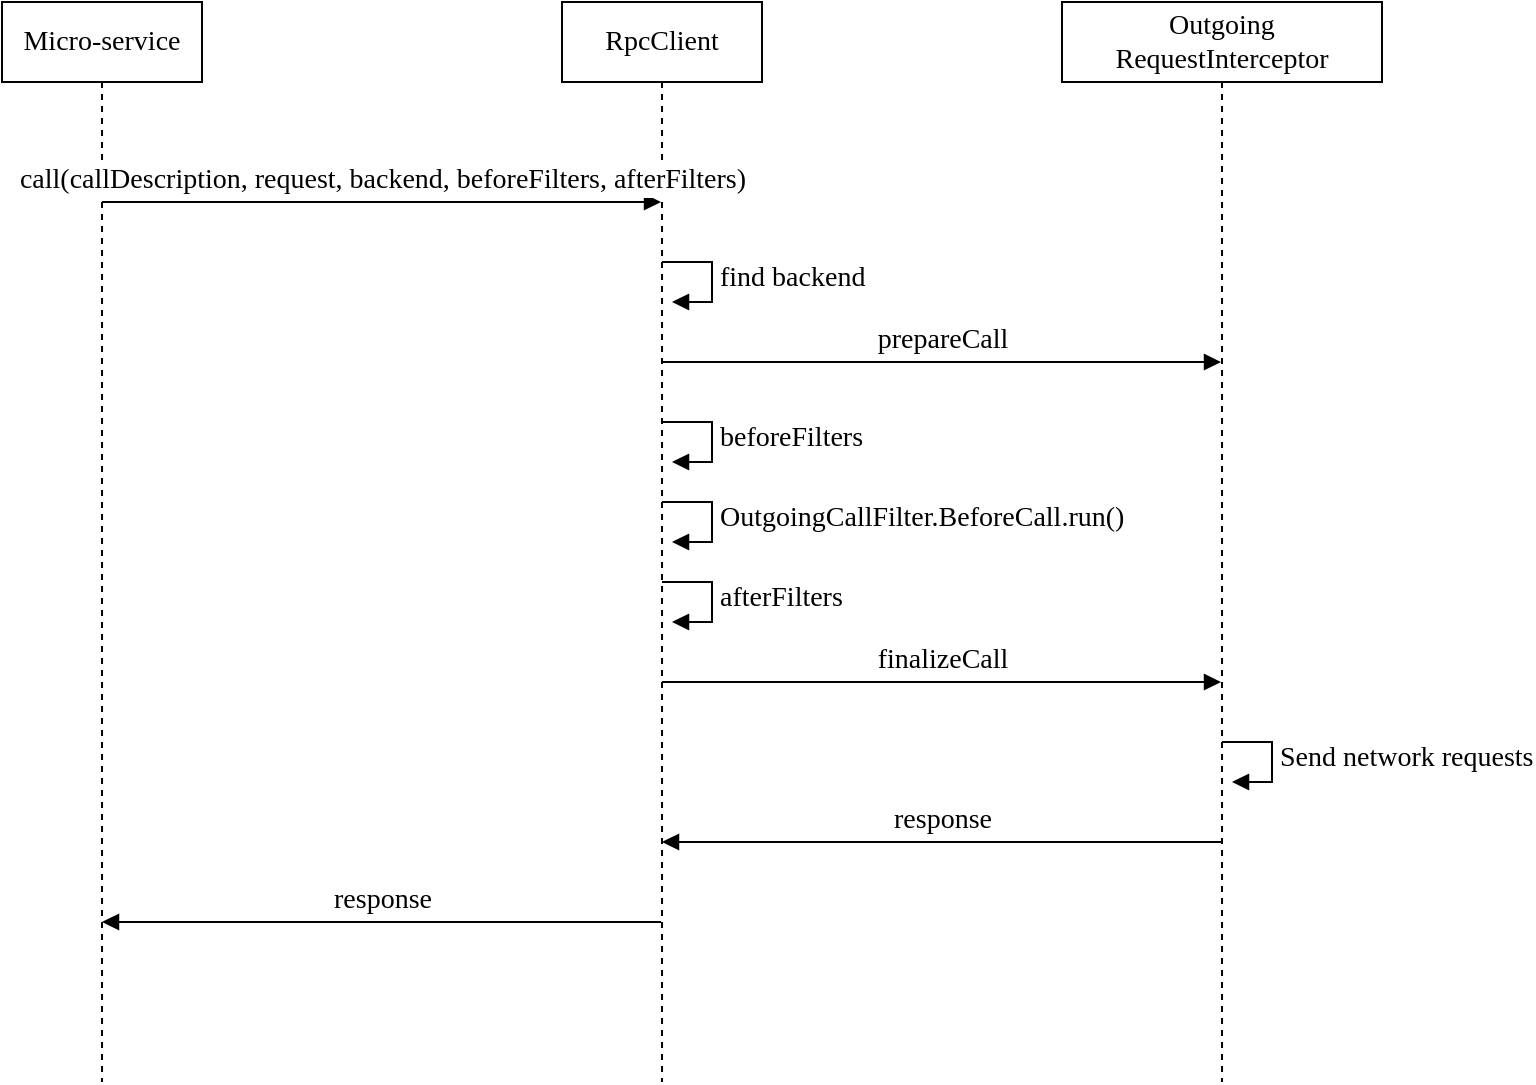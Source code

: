 <mxfile version="13.7.3" type="device"><diagram id="0KOUxhyJBmLPj0jEIQDK" name="Page-1"><mxGraphModel dx="1026" dy="674" grid="1" gridSize="10" guides="1" tooltips="1" connect="0" arrows="0" fold="1" page="1" pageScale="1" pageWidth="1100" pageHeight="850" math="0" shadow="0"><root><mxCell id="0"/><mxCell id="1" parent="0"/><mxCell id="GSFo4qpwT_4Z5D9e19OB-7" value="Micro-service" style="shape=umlLifeline;perimeter=lifelinePerimeter;whiteSpace=wrap;html=1;container=1;collapsible=0;recursiveResize=0;outlineConnect=0;fontFamily=IBM Plex Sans;fontSize=14;align=center;" vertex="1" parent="1"><mxGeometry x="30" y="100" width="100" height="540" as="geometry"/></mxCell><mxCell id="GSFo4qpwT_4Z5D9e19OB-8" value="Outgoing&lt;br&gt;RequestInterceptor" style="shape=umlLifeline;perimeter=lifelinePerimeter;whiteSpace=wrap;html=1;container=1;collapsible=0;recursiveResize=0;outlineConnect=0;fontFamily=IBM Plex Sans;fontSize=14;align=center;" vertex="1" parent="1"><mxGeometry x="560" y="100" width="160" height="540" as="geometry"/></mxCell><mxCell id="GSFo4qpwT_4Z5D9e19OB-9" value="RpcClient" style="shape=umlLifeline;perimeter=lifelinePerimeter;whiteSpace=wrap;html=1;container=1;collapsible=0;recursiveResize=0;outlineConnect=0;fontFamily=IBM Plex Sans;fontSize=14;align=center;" vertex="1" parent="1"><mxGeometry x="310" y="100" width="100" height="540" as="geometry"/></mxCell><mxCell id="GSFo4qpwT_4Z5D9e19OB-13" value="find backend" style="edgeStyle=orthogonalEdgeStyle;html=1;align=left;spacingLeft=2;endArrow=block;rounded=0;entryX=1;entryY=0;fontFamily=IBM Plex Sans;fontSize=14;" edge="1" parent="GSFo4qpwT_4Z5D9e19OB-9"><mxGeometry relative="1" as="geometry"><mxPoint x="50" y="130" as="sourcePoint"/><Array as="points"><mxPoint x="75" y="130"/></Array><mxPoint x="55" y="150" as="targetPoint"/></mxGeometry></mxCell><mxCell id="GSFo4qpwT_4Z5D9e19OB-17" value="OutgoingCallFilter.BeforeCall.run()" style="edgeStyle=orthogonalEdgeStyle;html=1;align=left;spacingLeft=2;endArrow=block;rounded=0;entryX=1;entryY=0;fontFamily=IBM Plex Sans;fontSize=14;" edge="1" parent="GSFo4qpwT_4Z5D9e19OB-9"><mxGeometry relative="1" as="geometry"><mxPoint x="50" y="250" as="sourcePoint"/><Array as="points"><mxPoint x="75" y="250"/></Array><mxPoint x="55" y="270" as="targetPoint"/></mxGeometry></mxCell><mxCell id="GSFo4qpwT_4Z5D9e19OB-11" value="call(callDescription, request, backend, beforeFilters, afterFilters)" style="html=1;verticalAlign=bottom;endArrow=block;fontFamily=IBM Plex Sans;fontSize=14;" edge="1" parent="1"><mxGeometry width="80" relative="1" as="geometry"><mxPoint x="80" y="200" as="sourcePoint"/><mxPoint x="359.5" y="200" as="targetPoint"/></mxGeometry></mxCell><mxCell id="GSFo4qpwT_4Z5D9e19OB-14" value="prepareCall" style="html=1;verticalAlign=bottom;endArrow=block;fontFamily=IBM Plex Sans;fontSize=14;" edge="1" parent="1"><mxGeometry width="80" relative="1" as="geometry"><mxPoint x="360" y="280" as="sourcePoint"/><mxPoint x="639.5" y="280" as="targetPoint"/></mxGeometry></mxCell><mxCell id="GSFo4qpwT_4Z5D9e19OB-18" value="finalizeCall" style="html=1;verticalAlign=bottom;endArrow=block;fontFamily=IBM Plex Sans;fontSize=14;" edge="1" parent="1"><mxGeometry width="80" relative="1" as="geometry"><mxPoint x="360" y="440" as="sourcePoint"/><mxPoint x="639.5" y="440" as="targetPoint"/></mxGeometry></mxCell><mxCell id="GSFo4qpwT_4Z5D9e19OB-19" value="response" style="html=1;verticalAlign=bottom;endArrow=block;fontFamily=IBM Plex Sans;fontSize=14;" edge="1" parent="1"><mxGeometry width="80" relative="1" as="geometry"><mxPoint x="639.5" y="520.0" as="sourcePoint"/><mxPoint x="360" y="520.0" as="targetPoint"/></mxGeometry></mxCell><mxCell id="GSFo4qpwT_4Z5D9e19OB-20" value="Send network requests" style="edgeStyle=orthogonalEdgeStyle;html=1;align=left;spacingLeft=2;endArrow=block;rounded=0;entryX=1;entryY=0;fontFamily=IBM Plex Sans;fontSize=14;" edge="1" parent="1"><mxGeometry relative="1" as="geometry"><mxPoint x="640" y="470.0" as="sourcePoint"/><Array as="points"><mxPoint x="665" y="470"/></Array><mxPoint x="645" y="490.0" as="targetPoint"/></mxGeometry></mxCell><mxCell id="GSFo4qpwT_4Z5D9e19OB-21" value="response" style="html=1;verticalAlign=bottom;endArrow=block;fontFamily=IBM Plex Sans;fontSize=14;" edge="1" parent="1"><mxGeometry width="80" relative="1" as="geometry"><mxPoint x="359.5" y="560.0" as="sourcePoint"/><mxPoint x="80" y="560.0" as="targetPoint"/></mxGeometry></mxCell><mxCell id="GSFo4qpwT_4Z5D9e19OB-22" value="beforeFilters" style="edgeStyle=orthogonalEdgeStyle;html=1;align=left;spacingLeft=2;endArrow=block;rounded=0;entryX=1;entryY=0;fontFamily=IBM Plex Sans;fontSize=14;" edge="1" parent="1"><mxGeometry relative="1" as="geometry"><mxPoint x="360" y="310" as="sourcePoint"/><Array as="points"><mxPoint x="385" y="310"/></Array><mxPoint x="365" y="330" as="targetPoint"/></mxGeometry></mxCell><mxCell id="GSFo4qpwT_4Z5D9e19OB-23" value="afterFilters" style="edgeStyle=orthogonalEdgeStyle;html=1;align=left;spacingLeft=2;endArrow=block;rounded=0;entryX=1;entryY=0;fontFamily=IBM Plex Sans;fontSize=14;" edge="1" parent="1"><mxGeometry relative="1" as="geometry"><mxPoint x="360" y="390" as="sourcePoint"/><Array as="points"><mxPoint x="385" y="390"/></Array><mxPoint x="365" y="410" as="targetPoint"/></mxGeometry></mxCell></root></mxGraphModel></diagram></mxfile>